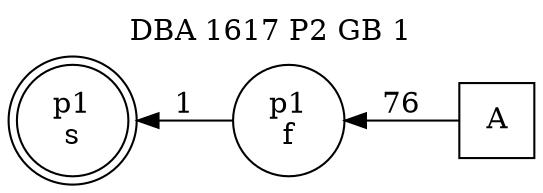 digraph DBA_1617_P2_GB_1_GOOD {
labelloc="tl"
label= " DBA 1617 P2 GB 1 "
rankdir="RL";
graph [ size=" 10 , 10 !"]

"A" [shape="square" label="A"]
"p1_f" [shape="circle" label="p1
f"]
"p1_s" [shape="doublecircle" label="p1
s"]
"A" -> "p1_f" [ label=76]
"p1_f" -> "p1_s" [ label=1]
}
